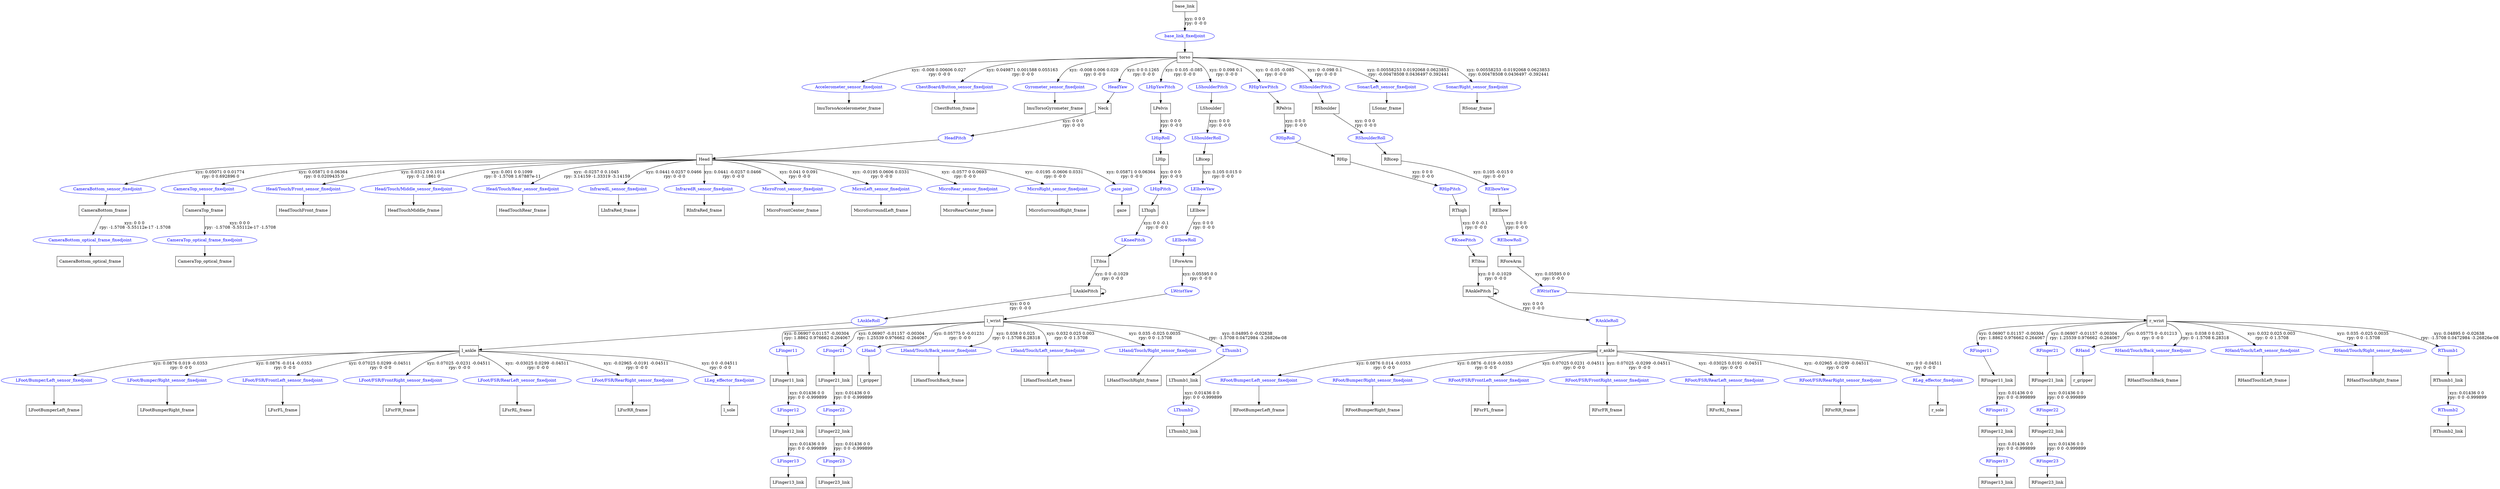 digraph G {
node [shape=box];
"base_link" [label="base_link"];
"torso" [label="torso"];
"ImuTorsoAccelerometer_frame" [label="ImuTorsoAccelerometer_frame"];
"ChestButton_frame" [label="ChestButton_frame"];
"ImuTorsoGyrometer_frame" [label="ImuTorsoGyrometer_frame"];
"Neck" [label="Neck"];
"Head" [label="Head"];
"CameraBottom_frame" [label="CameraBottom_frame"];
"CameraBottom_optical_frame" [label="CameraBottom_optical_frame"];
"CameraTop_frame" [label="CameraTop_frame"];
"CameraTop_optical_frame" [label="CameraTop_optical_frame"];
"HeadTouchFront_frame" [label="HeadTouchFront_frame"];
"HeadTouchMiddle_frame" [label="HeadTouchMiddle_frame"];
"HeadTouchRear_frame" [label="HeadTouchRear_frame"];
"LInfraRed_frame" [label="LInfraRed_frame"];
"RInfraRed_frame" [label="RInfraRed_frame"];
"MicroFrontCenter_frame" [label="MicroFrontCenter_frame"];
"MicroSurroundLeft_frame" [label="MicroSurroundLeft_frame"];
"MicroRearCenter_frame" [label="MicroRearCenter_frame"];
"MicroSurroundRight_frame" [label="MicroSurroundRight_frame"];
"gaze" [label="gaze"];
"LPelvis" [label="LPelvis"];
"LHip" [label="LHip"];
"LThigh" [label="LThigh"];
"LTibia" [label="LTibia"];
"LAnklePitch" [label="LAnklePitch"];
"l_ankle" [label="l_ankle"];
"LFootBumperLeft_frame" [label="LFootBumperLeft_frame"];
"LFootBumperRight_frame" [label="LFootBumperRight_frame"];
"LFsrFL_frame" [label="LFsrFL_frame"];
"LFsrFR_frame" [label="LFsrFR_frame"];
"LFsrRL_frame" [label="LFsrRL_frame"];
"LFsrRR_frame" [label="LFsrRR_frame"];
"l_sole" [label="l_sole"];
"LShoulder" [label="LShoulder"];
"LBicep" [label="LBicep"];
"LElbow" [label="LElbow"];
"LForeArm" [label="LForeArm"];
"l_wrist" [label="l_wrist"];
"LFinger11_link" [label="LFinger11_link"];
"LFinger12_link" [label="LFinger12_link"];
"LFinger13_link" [label="LFinger13_link"];
"LFinger21_link" [label="LFinger21_link"];
"LFinger22_link" [label="LFinger22_link"];
"LFinger23_link" [label="LFinger23_link"];
"l_gripper" [label="l_gripper"];
"LHandTouchBack_frame" [label="LHandTouchBack_frame"];
"LHandTouchLeft_frame" [label="LHandTouchLeft_frame"];
"LHandTouchRight_frame" [label="LHandTouchRight_frame"];
"LThumb1_link" [label="LThumb1_link"];
"LThumb2_link" [label="LThumb2_link"];
"RPelvis" [label="RPelvis"];
"RHip" [label="RHip"];
"RThigh" [label="RThigh"];
"RTibia" [label="RTibia"];
"RAnklePitch" [label="RAnklePitch"];
"r_ankle" [label="r_ankle"];
"RFootBumperLeft_frame" [label="RFootBumperLeft_frame"];
"RFootBumperRight_frame" [label="RFootBumperRight_frame"];
"RFsrFL_frame" [label="RFsrFL_frame"];
"RFsrFR_frame" [label="RFsrFR_frame"];
"RFsrRL_frame" [label="RFsrRL_frame"];
"RFsrRR_frame" [label="RFsrRR_frame"];
"r_sole" [label="r_sole"];
"RShoulder" [label="RShoulder"];
"RBicep" [label="RBicep"];
"RElbow" [label="RElbow"];
"RForeArm" [label="RForeArm"];
"r_wrist" [label="r_wrist"];
"RFinger11_link" [label="RFinger11_link"];
"RFinger12_link" [label="RFinger12_link"];
"RFinger13_link" [label="RFinger13_link"];
"RFinger21_link" [label="RFinger21_link"];
"RFinger22_link" [label="RFinger22_link"];
"RFinger23_link" [label="RFinger23_link"];
"r_gripper" [label="r_gripper"];
"RHandTouchBack_frame" [label="RHandTouchBack_frame"];
"RHandTouchLeft_frame" [label="RHandTouchLeft_frame"];
"RHandTouchRight_frame" [label="RHandTouchRight_frame"];
"RThumb1_link" [label="RThumb1_link"];
"RThumb2_link" [label="RThumb2_link"];
"LSonar_frame" [label="LSonar_frame"];
"RSonar_frame" [label="RSonar_frame"];
node [shape=ellipse, color=blue, fontcolor=blue];
"base_link" -> "base_link_fixedjoint" [label="xyz: 0 0 0 \nrpy: 0 -0 0"]
"base_link_fixedjoint" -> "torso"
"torso" -> "Accelerometer_sensor_fixedjoint" [label="xyz: -0.008 0.00606 0.027 \nrpy: 0 -0 0"]
"Accelerometer_sensor_fixedjoint" -> "ImuTorsoAccelerometer_frame"
"torso" -> "ChestBoard/Button_sensor_fixedjoint" [label="xyz: 0.049871 0.001588 0.055163 \nrpy: 0 -0 0"]
"ChestBoard/Button_sensor_fixedjoint" -> "ChestButton_frame"
"torso" -> "Gyrometer_sensor_fixedjoint" [label="xyz: -0.008 0.006 0.029 \nrpy: 0 -0 0"]
"Gyrometer_sensor_fixedjoint" -> "ImuTorsoGyrometer_frame"
"torso" -> "HeadYaw" [label="xyz: 0 0 0.1265 \nrpy: 0 -0 0"]
"HeadYaw" -> "Neck"
"Neck" -> "HeadPitch" [label="xyz: 0 0 0 \nrpy: 0 -0 0"]
"HeadPitch" -> "Head"
"Head" -> "CameraBottom_sensor_fixedjoint" [label="xyz: 0.05071 0 0.01774 \nrpy: 0 0.692896 0"]
"CameraBottom_sensor_fixedjoint" -> "CameraBottom_frame"
"CameraBottom_frame" -> "CameraBottom_optical_frame_fixedjoint" [label="xyz: 0 0 0 \nrpy: -1.5708 -5.55112e-17 -1.5708"]
"CameraBottom_optical_frame_fixedjoint" -> "CameraBottom_optical_frame"
"Head" -> "CameraTop_sensor_fixedjoint" [label="xyz: 0.05871 0 0.06364 \nrpy: 0 0.0209435 0"]
"CameraTop_sensor_fixedjoint" -> "CameraTop_frame"
"CameraTop_frame" -> "CameraTop_optical_frame_fixedjoint" [label="xyz: 0 0 0 \nrpy: -1.5708 -5.55112e-17 -1.5708"]
"CameraTop_optical_frame_fixedjoint" -> "CameraTop_optical_frame"
"Head" -> "Head/Touch/Front_sensor_fixedjoint" [label="xyz: 0.0312 0 0.1014 \nrpy: 0 -1.1861 0"]
"Head/Touch/Front_sensor_fixedjoint" -> "HeadTouchFront_frame"
"Head" -> "Head/Touch/Middle_sensor_fixedjoint" [label="xyz: 0.001 0 0.1099 \nrpy: 0 -1.5708 1.67887e-11"]
"Head/Touch/Middle_sensor_fixedjoint" -> "HeadTouchMiddle_frame"
"Head" -> "Head/Touch/Rear_sensor_fixedjoint" [label="xyz: -0.0257 0 0.1045 \nrpy: 3.14159 -1.33319 -3.14159"]
"Head/Touch/Rear_sensor_fixedjoint" -> "HeadTouchRear_frame"
"Head" -> "InfraredL_sensor_fixedjoint" [label="xyz: 0.0441 0.0257 0.0466 \nrpy: 0 -0 0"]
"InfraredL_sensor_fixedjoint" -> "LInfraRed_frame"
"Head" -> "InfraredR_sensor_fixedjoint" [label="xyz: 0.0441 -0.0257 0.0466 \nrpy: 0 -0 0"]
"InfraredR_sensor_fixedjoint" -> "RInfraRed_frame"
"Head" -> "MicroFront_sensor_fixedjoint" [label="xyz: 0.041 0 0.091 \nrpy: 0 -0 0"]
"MicroFront_sensor_fixedjoint" -> "MicroFrontCenter_frame"
"Head" -> "MicroLeft_sensor_fixedjoint" [label="xyz: -0.0195 0.0606 0.0331 \nrpy: 0 -0 0"]
"MicroLeft_sensor_fixedjoint" -> "MicroSurroundLeft_frame"
"Head" -> "MicroRear_sensor_fixedjoint" [label="xyz: -0.0577 0 0.0693 \nrpy: 0 -0 0"]
"MicroRear_sensor_fixedjoint" -> "MicroRearCenter_frame"
"Head" -> "MicroRight_sensor_fixedjoint" [label="xyz: -0.0195 -0.0606 0.0331 \nrpy: 0 -0 0"]
"MicroRight_sensor_fixedjoint" -> "MicroSurroundRight_frame"
"Head" -> "gaze_joint" [label="xyz: 0.05871 0 0.06364 \nrpy: 0 -0 0"]
"gaze_joint" -> "gaze"
"torso" -> "LHipYawPitch" [label="xyz: 0 0.05 -0.085 \nrpy: 0 -0 0"]
"LHipYawPitch" -> "LPelvis"
"LPelvis" -> "LHipRoll" [label="xyz: 0 0 0 \nrpy: 0 -0 0"]
"LHipRoll" -> "LHip"
"LHip" -> "LHipPitch" [label="xyz: 0 0 0 \nrpy: 0 -0 0"]
"LHipPitch" -> "LThigh"
"LThigh" -> "LKneePitch" [label="xyz: 0 0 -0.1 \nrpy: 0 -0 0"]
"LKneePitch" -> "LTibia"
"LTibia" -> "LAnklePitch" [label="xyz: 0 0 -0.1029 \nrpy: 0 -0 0"]
"LAnklePitch" -> "LAnklePitch"
"LAnklePitch" -> "LAnkleRoll" [label="xyz: 0 0 0 \nrpy: 0 -0 0"]
"LAnkleRoll" -> "l_ankle"
"l_ankle" -> "LFoot/Bumper/Left_sensor_fixedjoint" [label="xyz: 0.0876 0.019 -0.0353 \nrpy: 0 -0 0"]
"LFoot/Bumper/Left_sensor_fixedjoint" -> "LFootBumperLeft_frame"
"l_ankle" -> "LFoot/Bumper/Right_sensor_fixedjoint" [label="xyz: 0.0876 -0.014 -0.0353 \nrpy: 0 -0 0"]
"LFoot/Bumper/Right_sensor_fixedjoint" -> "LFootBumperRight_frame"
"l_ankle" -> "LFoot/FSR/FrontLeft_sensor_fixedjoint" [label="xyz: 0.07025 0.0299 -0.04511 \nrpy: 0 -0 0"]
"LFoot/FSR/FrontLeft_sensor_fixedjoint" -> "LFsrFL_frame"
"l_ankle" -> "LFoot/FSR/FrontRight_sensor_fixedjoint" [label="xyz: 0.07025 -0.0231 -0.04511 \nrpy: 0 -0 0"]
"LFoot/FSR/FrontRight_sensor_fixedjoint" -> "LFsrFR_frame"
"l_ankle" -> "LFoot/FSR/RearLeft_sensor_fixedjoint" [label="xyz: -0.03025 0.0299 -0.04511 \nrpy: 0 -0 0"]
"LFoot/FSR/RearLeft_sensor_fixedjoint" -> "LFsrRL_frame"
"l_ankle" -> "LFoot/FSR/RearRight_sensor_fixedjoint" [label="xyz: -0.02965 -0.0191 -0.04511 \nrpy: 0 -0 0"]
"LFoot/FSR/RearRight_sensor_fixedjoint" -> "LFsrRR_frame"
"l_ankle" -> "LLeg_effector_fixedjoint" [label="xyz: 0 0 -0.04511 \nrpy: 0 -0 0"]
"LLeg_effector_fixedjoint" -> "l_sole"
"torso" -> "LShoulderPitch" [label="xyz: 0 0.098 0.1 \nrpy: 0 -0 0"]
"LShoulderPitch" -> "LShoulder"
"LShoulder" -> "LShoulderRoll" [label="xyz: 0 0 0 \nrpy: 0 -0 0"]
"LShoulderRoll" -> "LBicep"
"LBicep" -> "LElbowYaw" [label="xyz: 0.105 0.015 0 \nrpy: 0 -0 0"]
"LElbowYaw" -> "LElbow"
"LElbow" -> "LElbowRoll" [label="xyz: 0 0 0 \nrpy: 0 -0 0"]
"LElbowRoll" -> "LForeArm"
"LForeArm" -> "LWristYaw" [label="xyz: 0.05595 0 0 \nrpy: 0 -0 0"]
"LWristYaw" -> "l_wrist"
"l_wrist" -> "LFinger11" [label="xyz: 0.06907 0.01157 -0.00304 \nrpy: 1.8862 0.976662 0.264067"]
"LFinger11" -> "LFinger11_link"
"LFinger11_link" -> "LFinger12" [label="xyz: 0.01436 0 0 \nrpy: 0 0 -0.999899"]
"LFinger12" -> "LFinger12_link"
"LFinger12_link" -> "LFinger13" [label="xyz: 0.01436 0 0 \nrpy: 0 0 -0.999899"]
"LFinger13" -> "LFinger13_link"
"l_wrist" -> "LFinger21" [label="xyz: 0.06907 -0.01157 -0.00304 \nrpy: 1.25539 0.976662 -0.264067"]
"LFinger21" -> "LFinger21_link"
"LFinger21_link" -> "LFinger22" [label="xyz: 0.01436 0 0 \nrpy: 0 0 -0.999899"]
"LFinger22" -> "LFinger22_link"
"LFinger22_link" -> "LFinger23" [label="xyz: 0.01436 0 0 \nrpy: 0 0 -0.999899"]
"LFinger23" -> "LFinger23_link"
"l_wrist" -> "LHand" [label="xyz: 0.05775 0 -0.01231 \nrpy: 0 -0 0"]
"LHand" -> "l_gripper"
"l_wrist" -> "LHand/Touch/Back_sensor_fixedjoint" [label="xyz: 0.038 0 0.025 \nrpy: 0 -1.5708 6.28318"]
"LHand/Touch/Back_sensor_fixedjoint" -> "LHandTouchBack_frame"
"l_wrist" -> "LHand/Touch/Left_sensor_fixedjoint" [label="xyz: 0.032 0.025 0.003 \nrpy: 0 -0 1.5708"]
"LHand/Touch/Left_sensor_fixedjoint" -> "LHandTouchLeft_frame"
"l_wrist" -> "LHand/Touch/Right_sensor_fixedjoint" [label="xyz: 0.035 -0.025 0.0035 \nrpy: 0 0 -1.5708"]
"LHand/Touch/Right_sensor_fixedjoint" -> "LHandTouchRight_frame"
"l_wrist" -> "LThumb1" [label="xyz: 0.04895 0 -0.02638 \nrpy: -1.5708 0.0472984 -3.26826e-08"]
"LThumb1" -> "LThumb1_link"
"LThumb1_link" -> "LThumb2" [label="xyz: 0.01436 0 0 \nrpy: 0 0 -0.999899"]
"LThumb2" -> "LThumb2_link"
"torso" -> "RHipYawPitch" [label="xyz: 0 -0.05 -0.085 \nrpy: 0 -0 0"]
"RHipYawPitch" -> "RPelvis"
"RPelvis" -> "RHipRoll" [label="xyz: 0 0 0 \nrpy: 0 -0 0"]
"RHipRoll" -> "RHip"
"RHip" -> "RHipPitch" [label="xyz: 0 0 0 \nrpy: 0 -0 0"]
"RHipPitch" -> "RThigh"
"RThigh" -> "RKneePitch" [label="xyz: 0 0 -0.1 \nrpy: 0 -0 0"]
"RKneePitch" -> "RTibia"
"RTibia" -> "RAnklePitch" [label="xyz: 0 0 -0.1029 \nrpy: 0 -0 0"]
"RAnklePitch" -> "RAnklePitch"
"RAnklePitch" -> "RAnkleRoll" [label="xyz: 0 0 0 \nrpy: 0 -0 0"]
"RAnkleRoll" -> "r_ankle"
"r_ankle" -> "RFoot/Bumper/Left_sensor_fixedjoint" [label="xyz: 0.0876 0.014 -0.0353 \nrpy: 0 -0 0"]
"RFoot/Bumper/Left_sensor_fixedjoint" -> "RFootBumperLeft_frame"
"r_ankle" -> "RFoot/Bumper/Right_sensor_fixedjoint" [label="xyz: 0.0876 -0.019 -0.0353 \nrpy: 0 -0 0"]
"RFoot/Bumper/Right_sensor_fixedjoint" -> "RFootBumperRight_frame"
"r_ankle" -> "RFoot/FSR/FrontLeft_sensor_fixedjoint" [label="xyz: 0.07025 0.0231 -0.04511 \nrpy: 0 -0 0"]
"RFoot/FSR/FrontLeft_sensor_fixedjoint" -> "RFsrFL_frame"
"r_ankle" -> "RFoot/FSR/FrontRight_sensor_fixedjoint" [label="xyz: 0.07025 -0.0299 -0.04511 \nrpy: 0 -0 0"]
"RFoot/FSR/FrontRight_sensor_fixedjoint" -> "RFsrFR_frame"
"r_ankle" -> "RFoot/FSR/RearLeft_sensor_fixedjoint" [label="xyz: -0.03025 0.0191 -0.04511 \nrpy: 0 -0 0"]
"RFoot/FSR/RearLeft_sensor_fixedjoint" -> "RFsrRL_frame"
"r_ankle" -> "RFoot/FSR/RearRight_sensor_fixedjoint" [label="xyz: -0.02965 -0.0299 -0.04511 \nrpy: 0 -0 0"]
"RFoot/FSR/RearRight_sensor_fixedjoint" -> "RFsrRR_frame"
"r_ankle" -> "RLeg_effector_fixedjoint" [label="xyz: 0 0 -0.04511 \nrpy: 0 -0 0"]
"RLeg_effector_fixedjoint" -> "r_sole"
"torso" -> "RShoulderPitch" [label="xyz: 0 -0.098 0.1 \nrpy: 0 -0 0"]
"RShoulderPitch" -> "RShoulder"
"RShoulder" -> "RShoulderRoll" [label="xyz: 0 0 0 \nrpy: 0 -0 0"]
"RShoulderRoll" -> "RBicep"
"RBicep" -> "RElbowYaw" [label="xyz: 0.105 -0.015 0 \nrpy: 0 -0 0"]
"RElbowYaw" -> "RElbow"
"RElbow" -> "RElbowRoll" [label="xyz: 0 0 0 \nrpy: 0 -0 0"]
"RElbowRoll" -> "RForeArm"
"RForeArm" -> "RWristYaw" [label="xyz: 0.05595 0 0 \nrpy: 0 -0 0"]
"RWristYaw" -> "r_wrist"
"r_wrist" -> "RFinger11" [label="xyz: 0.06907 0.01157 -0.00304 \nrpy: 1.8862 0.976662 0.264067"]
"RFinger11" -> "RFinger11_link"
"RFinger11_link" -> "RFinger12" [label="xyz: 0.01436 0 0 \nrpy: 0 0 -0.999899"]
"RFinger12" -> "RFinger12_link"
"RFinger12_link" -> "RFinger13" [label="xyz: 0.01436 0 0 \nrpy: 0 0 -0.999899"]
"RFinger13" -> "RFinger13_link"
"r_wrist" -> "RFinger21" [label="xyz: 0.06907 -0.01157 -0.00304 \nrpy: 1.25539 0.976662 -0.264067"]
"RFinger21" -> "RFinger21_link"
"RFinger21_link" -> "RFinger22" [label="xyz: 0.01436 0 0 \nrpy: 0 0 -0.999899"]
"RFinger22" -> "RFinger22_link"
"RFinger22_link" -> "RFinger23" [label="xyz: 0.01436 0 0 \nrpy: 0 0 -0.999899"]
"RFinger23" -> "RFinger23_link"
"r_wrist" -> "RHand" [label="xyz: 0.05775 0 -0.01213 \nrpy: 0 -0 0"]
"RHand" -> "r_gripper"
"r_wrist" -> "RHand/Touch/Back_sensor_fixedjoint" [label="xyz: 0.038 0 0.025 \nrpy: 0 -1.5708 6.28318"]
"RHand/Touch/Back_sensor_fixedjoint" -> "RHandTouchBack_frame"
"r_wrist" -> "RHand/Touch/Left_sensor_fixedjoint" [label="xyz: 0.032 0.025 0.003 \nrpy: 0 -0 1.5708"]
"RHand/Touch/Left_sensor_fixedjoint" -> "RHandTouchLeft_frame"
"r_wrist" -> "RHand/Touch/Right_sensor_fixedjoint" [label="xyz: 0.035 -0.025 0.0035 \nrpy: 0 0 -1.5708"]
"RHand/Touch/Right_sensor_fixedjoint" -> "RHandTouchRight_frame"
"r_wrist" -> "RThumb1" [label="xyz: 0.04895 0 -0.02638 \nrpy: -1.5708 0.0472984 -3.26826e-08"]
"RThumb1" -> "RThumb1_link"
"RThumb1_link" -> "RThumb2" [label="xyz: 0.01436 0 0 \nrpy: 0 0 -0.999899"]
"RThumb2" -> "RThumb2_link"
"torso" -> "Sonar/Left_sensor_fixedjoint" [label="xyz: 0.00558253 0.0192068 0.0623853 \nrpy: -0.00478508 0.0436497 0.392441"]
"Sonar/Left_sensor_fixedjoint" -> "LSonar_frame"
"torso" -> "Sonar/Right_sensor_fixedjoint" [label="xyz: 0.00558253 -0.0192068 0.0623853 \nrpy: 0.00478508 0.0436497 -0.392441"]
"Sonar/Right_sensor_fixedjoint" -> "RSonar_frame"
}
